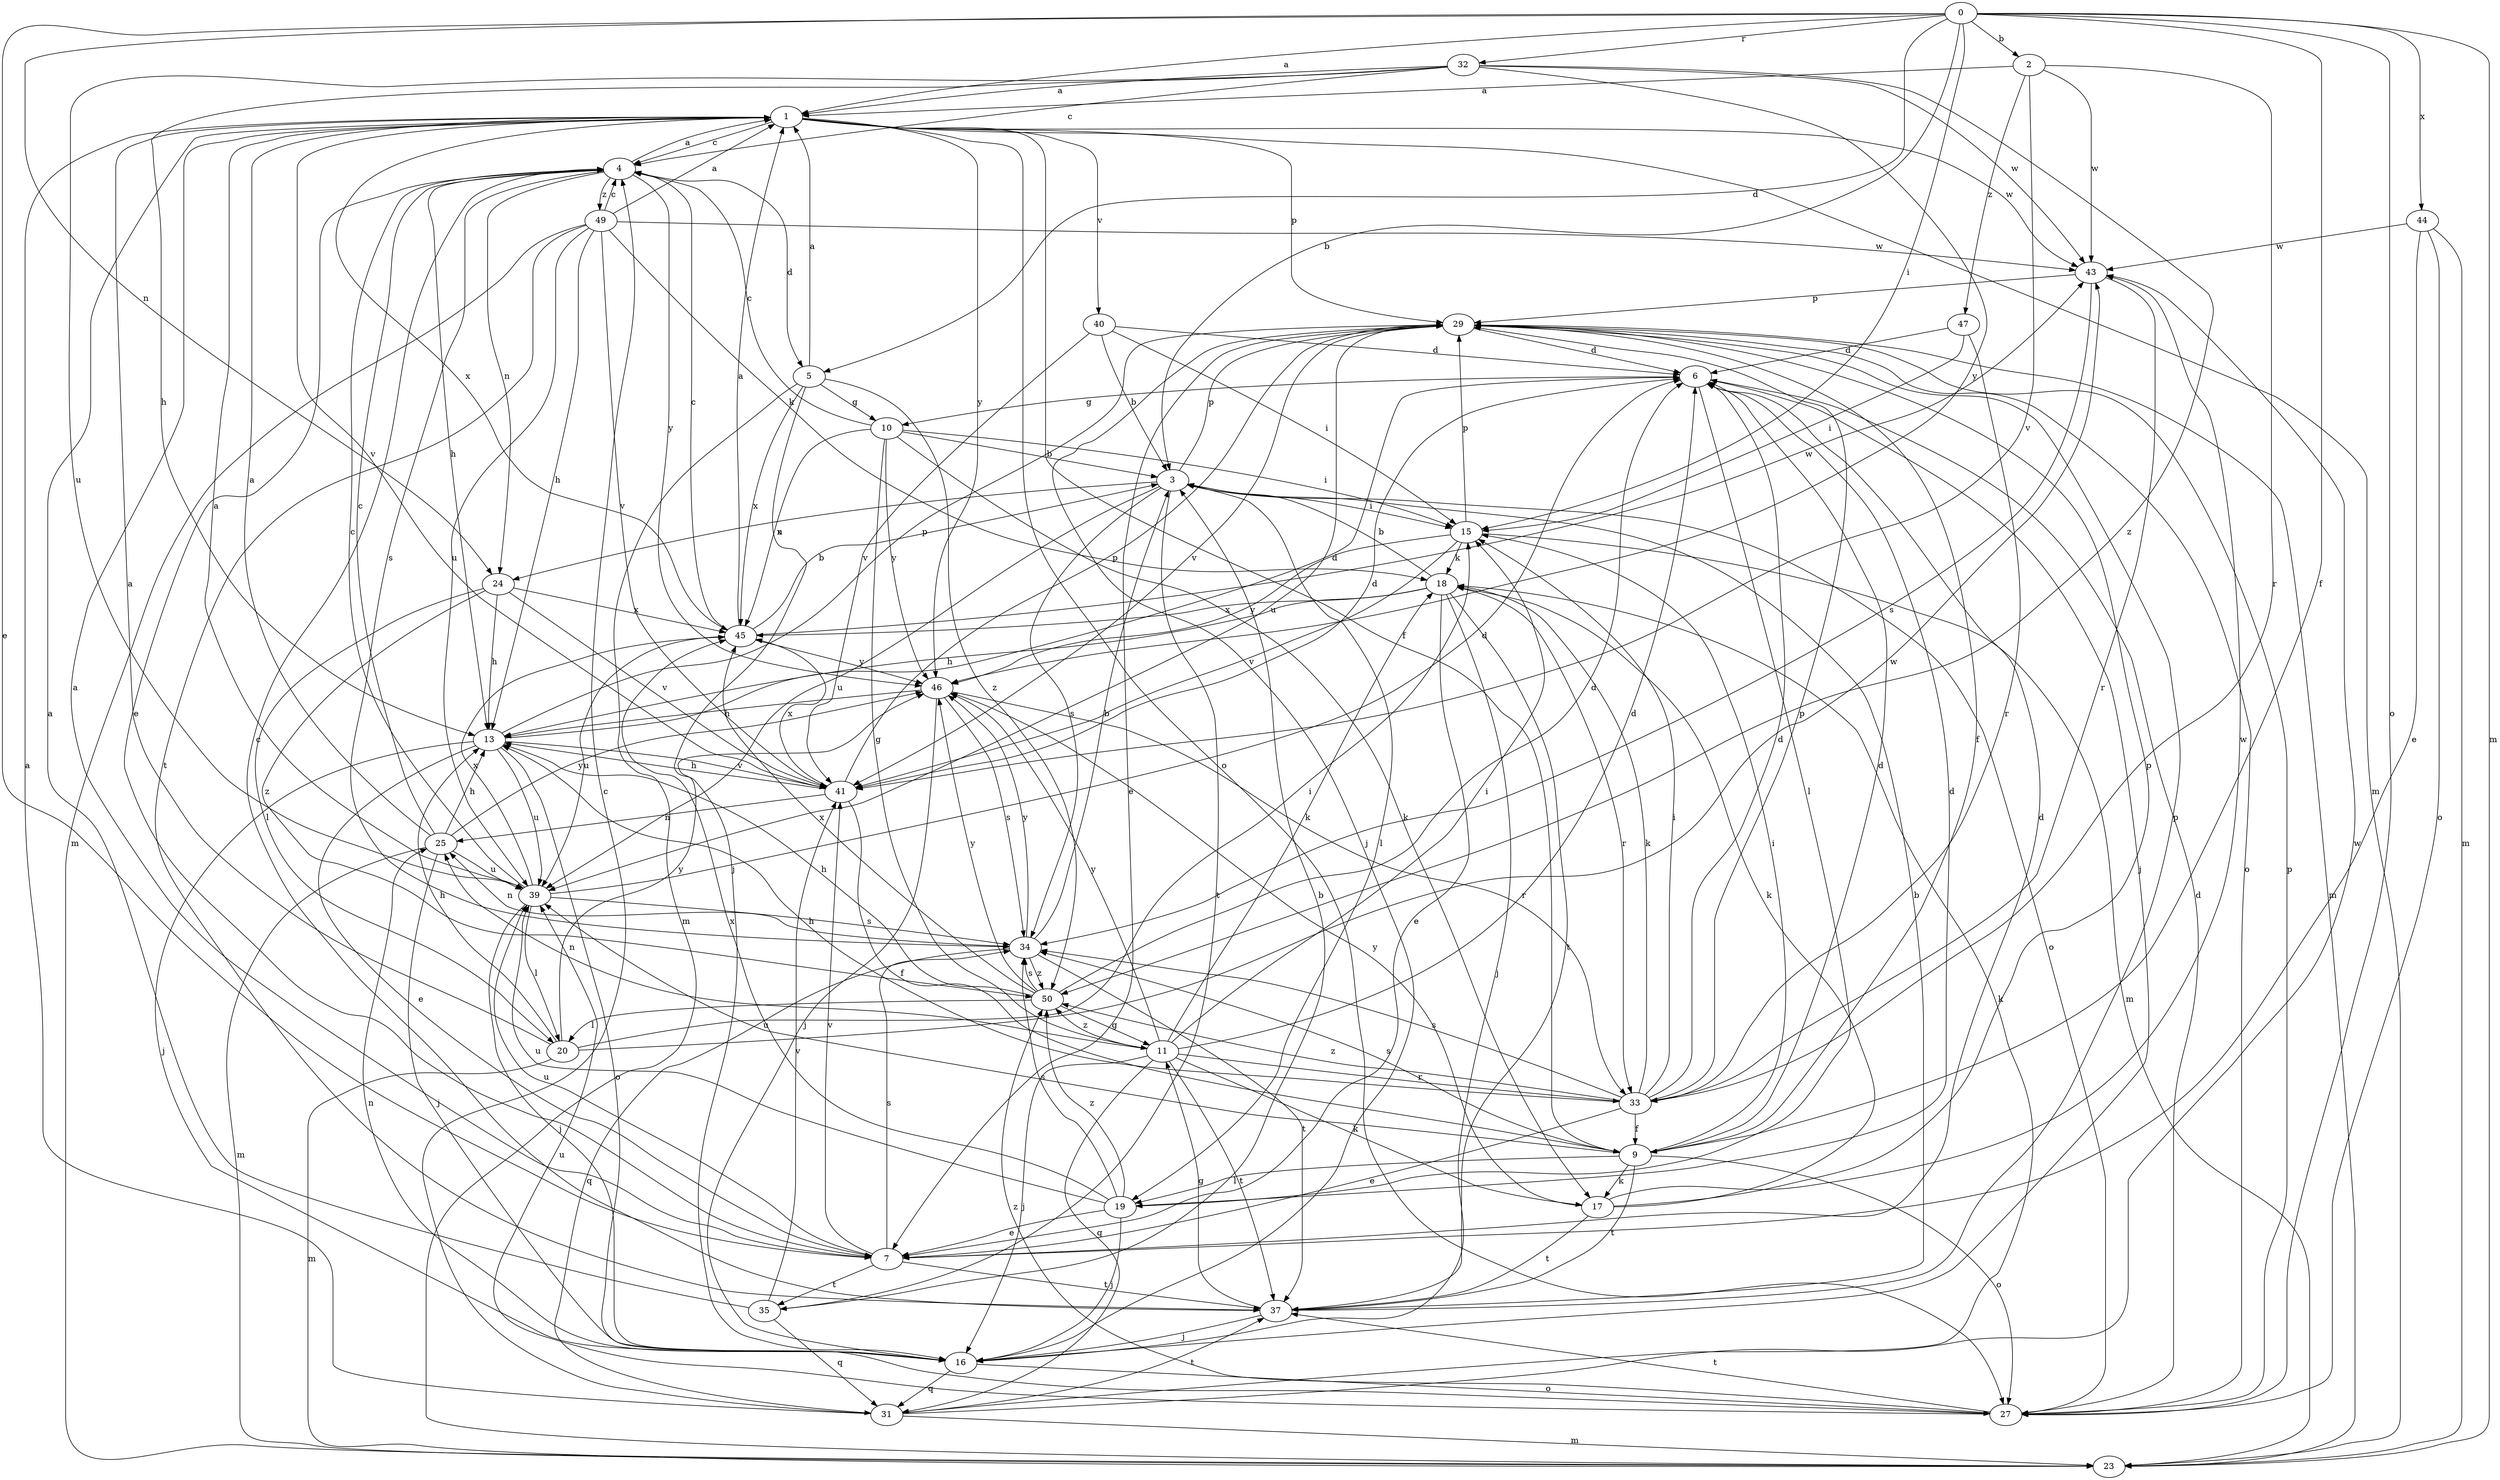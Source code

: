 strict digraph  {
0;
1;
2;
3;
4;
5;
6;
7;
9;
10;
11;
13;
15;
16;
17;
18;
19;
20;
23;
24;
25;
27;
29;
31;
32;
33;
34;
35;
37;
39;
40;
41;
43;
44;
45;
46;
47;
49;
50;
0 -> 1  [label=a];
0 -> 2  [label=b];
0 -> 3  [label=b];
0 -> 5  [label=d];
0 -> 7  [label=e];
0 -> 9  [label=f];
0 -> 15  [label=i];
0 -> 23  [label=m];
0 -> 24  [label=n];
0 -> 27  [label=o];
0 -> 32  [label=r];
0 -> 44  [label=x];
1 -> 4  [label=c];
1 -> 9  [label=f];
1 -> 23  [label=m];
1 -> 27  [label=o];
1 -> 29  [label=p];
1 -> 40  [label=v];
1 -> 41  [label=v];
1 -> 43  [label=w];
1 -> 45  [label=x];
1 -> 46  [label=y];
2 -> 1  [label=a];
2 -> 33  [label=r];
2 -> 41  [label=v];
2 -> 43  [label=w];
2 -> 47  [label=z];
3 -> 15  [label=i];
3 -> 19  [label=l];
3 -> 24  [label=n];
3 -> 27  [label=o];
3 -> 29  [label=p];
3 -> 34  [label=s];
3 -> 35  [label=t];
3 -> 39  [label=u];
4 -> 1  [label=a];
4 -> 5  [label=d];
4 -> 7  [label=e];
4 -> 13  [label=h];
4 -> 24  [label=n];
4 -> 34  [label=s];
4 -> 46  [label=y];
4 -> 49  [label=z];
5 -> 1  [label=a];
5 -> 10  [label=g];
5 -> 16  [label=j];
5 -> 23  [label=m];
5 -> 45  [label=x];
5 -> 50  [label=z];
6 -> 10  [label=g];
6 -> 16  [label=j];
6 -> 19  [label=l];
7 -> 1  [label=a];
7 -> 6  [label=d];
7 -> 34  [label=s];
7 -> 35  [label=t];
7 -> 37  [label=t];
7 -> 39  [label=u];
7 -> 41  [label=v];
9 -> 6  [label=d];
9 -> 15  [label=i];
9 -> 17  [label=k];
9 -> 19  [label=l];
9 -> 27  [label=o];
9 -> 34  [label=s];
9 -> 37  [label=t];
9 -> 39  [label=u];
10 -> 3  [label=b];
10 -> 4  [label=c];
10 -> 11  [label=g];
10 -> 15  [label=i];
10 -> 17  [label=k];
10 -> 45  [label=x];
10 -> 46  [label=y];
11 -> 6  [label=d];
11 -> 15  [label=i];
11 -> 16  [label=j];
11 -> 17  [label=k];
11 -> 18  [label=k];
11 -> 25  [label=n];
11 -> 31  [label=q];
11 -> 33  [label=r];
11 -> 37  [label=t];
11 -> 46  [label=y];
11 -> 50  [label=z];
13 -> 6  [label=d];
13 -> 7  [label=e];
13 -> 16  [label=j];
13 -> 27  [label=o];
13 -> 29  [label=p];
13 -> 39  [label=u];
13 -> 41  [label=v];
15 -> 18  [label=k];
15 -> 23  [label=m];
15 -> 29  [label=p];
15 -> 41  [label=v];
15 -> 46  [label=y];
16 -> 25  [label=n];
16 -> 27  [label=o];
16 -> 31  [label=q];
17 -> 18  [label=k];
17 -> 29  [label=p];
17 -> 37  [label=t];
17 -> 43  [label=w];
17 -> 46  [label=y];
18 -> 3  [label=b];
18 -> 7  [label=e];
18 -> 13  [label=h];
18 -> 16  [label=j];
18 -> 33  [label=r];
18 -> 37  [label=t];
18 -> 45  [label=x];
19 -> 6  [label=d];
19 -> 7  [label=e];
19 -> 16  [label=j];
19 -> 34  [label=s];
19 -> 39  [label=u];
19 -> 45  [label=x];
19 -> 50  [label=z];
20 -> 1  [label=a];
20 -> 13  [label=h];
20 -> 15  [label=i];
20 -> 23  [label=m];
20 -> 43  [label=w];
20 -> 46  [label=y];
24 -> 13  [label=h];
24 -> 20  [label=l];
24 -> 41  [label=v];
24 -> 45  [label=x];
24 -> 50  [label=z];
25 -> 1  [label=a];
25 -> 4  [label=c];
25 -> 13  [label=h];
25 -> 16  [label=j];
25 -> 23  [label=m];
25 -> 39  [label=u];
25 -> 46  [label=y];
27 -> 6  [label=d];
27 -> 29  [label=p];
27 -> 37  [label=t];
27 -> 39  [label=u];
27 -> 50  [label=z];
29 -> 6  [label=d];
29 -> 7  [label=e];
29 -> 9  [label=f];
29 -> 16  [label=j];
29 -> 23  [label=m];
29 -> 27  [label=o];
29 -> 39  [label=u];
29 -> 41  [label=v];
31 -> 1  [label=a];
31 -> 4  [label=c];
31 -> 18  [label=k];
31 -> 23  [label=m];
31 -> 37  [label=t];
31 -> 43  [label=w];
32 -> 1  [label=a];
32 -> 4  [label=c];
32 -> 13  [label=h];
32 -> 39  [label=u];
32 -> 43  [label=w];
32 -> 46  [label=y];
32 -> 50  [label=z];
33 -> 6  [label=d];
33 -> 7  [label=e];
33 -> 9  [label=f];
33 -> 13  [label=h];
33 -> 15  [label=i];
33 -> 18  [label=k];
33 -> 29  [label=p];
33 -> 34  [label=s];
33 -> 50  [label=z];
34 -> 3  [label=b];
34 -> 25  [label=n];
34 -> 31  [label=q];
34 -> 37  [label=t];
34 -> 46  [label=y];
34 -> 50  [label=z];
35 -> 1  [label=a];
35 -> 3  [label=b];
35 -> 31  [label=q];
35 -> 41  [label=v];
37 -> 3  [label=b];
37 -> 4  [label=c];
37 -> 11  [label=g];
37 -> 16  [label=j];
37 -> 29  [label=p];
39 -> 1  [label=a];
39 -> 4  [label=c];
39 -> 6  [label=d];
39 -> 16  [label=j];
39 -> 20  [label=l];
39 -> 34  [label=s];
39 -> 45  [label=x];
40 -> 3  [label=b];
40 -> 6  [label=d];
40 -> 15  [label=i];
40 -> 41  [label=v];
41 -> 6  [label=d];
41 -> 9  [label=f];
41 -> 13  [label=h];
41 -> 25  [label=n];
41 -> 29  [label=p];
41 -> 45  [label=x];
43 -> 29  [label=p];
43 -> 33  [label=r];
43 -> 34  [label=s];
44 -> 7  [label=e];
44 -> 23  [label=m];
44 -> 27  [label=o];
44 -> 43  [label=w];
45 -> 1  [label=a];
45 -> 3  [label=b];
45 -> 4  [label=c];
45 -> 39  [label=u];
45 -> 43  [label=w];
45 -> 46  [label=y];
46 -> 13  [label=h];
46 -> 16  [label=j];
46 -> 33  [label=r];
46 -> 34  [label=s];
47 -> 6  [label=d];
47 -> 15  [label=i];
47 -> 33  [label=r];
49 -> 1  [label=a];
49 -> 4  [label=c];
49 -> 13  [label=h];
49 -> 18  [label=k];
49 -> 23  [label=m];
49 -> 37  [label=t];
49 -> 39  [label=u];
49 -> 41  [label=v];
49 -> 43  [label=w];
50 -> 6  [label=d];
50 -> 11  [label=g];
50 -> 13  [label=h];
50 -> 20  [label=l];
50 -> 34  [label=s];
50 -> 45  [label=x];
50 -> 46  [label=y];
}
